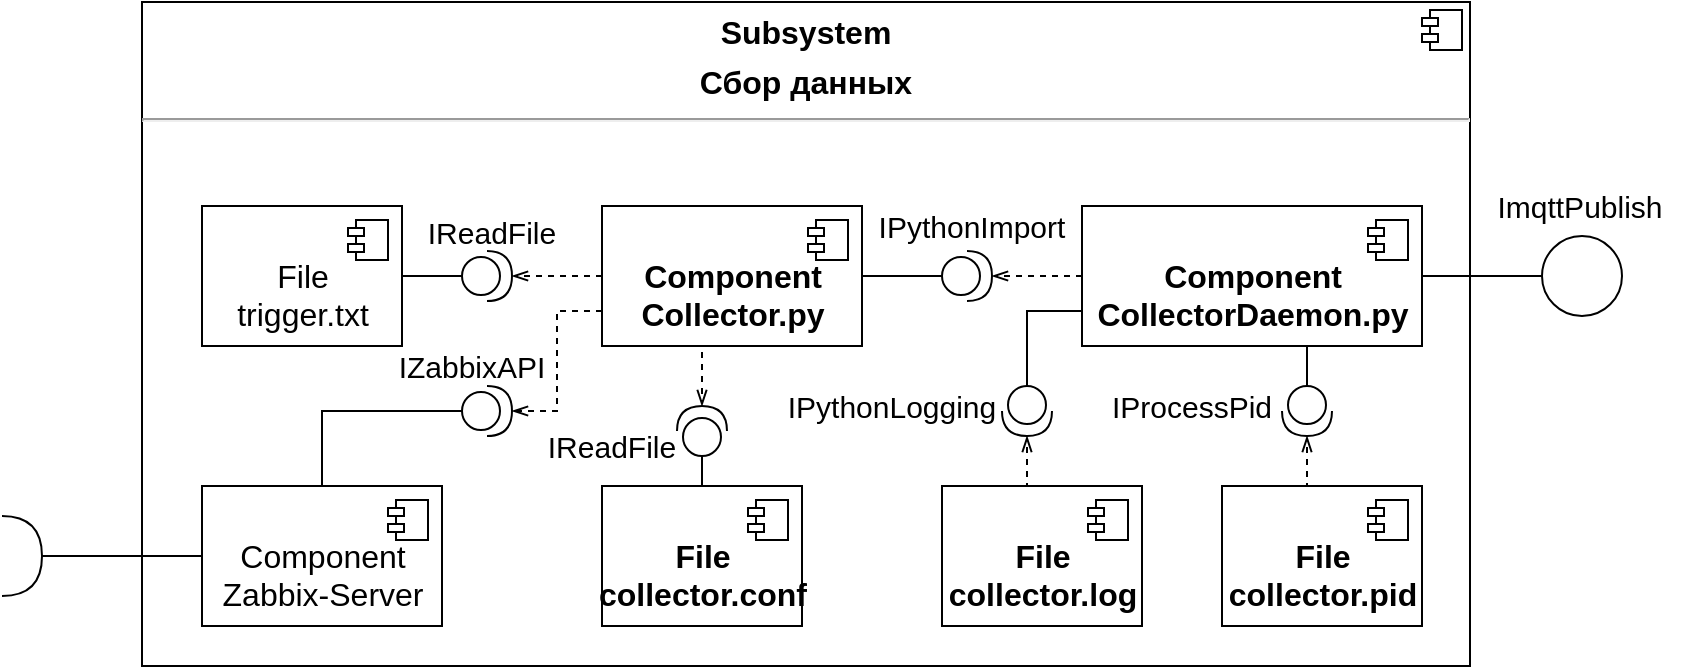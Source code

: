 <mxfile version="13.1.3" type="device"><diagram id="fQErcHIvhOHsMg7dpKMp" name="Page-1"><mxGraphModel dx="1709" dy="508" grid="1" gridSize="10" guides="1" tooltips="1" connect="1" arrows="1" fold="1" page="1" pageScale="1" pageWidth="827" pageHeight="1169" math="0" shadow="0"><root><mxCell id="0"/><mxCell id="1" parent="0"/><mxCell id="sian_9XQqZIV3ewMSlZa-1" value="&lt;p style=&quot;margin: 6px 0px 0px ; text-align: center ; font-size: 16px&quot;&gt;&lt;b&gt;&lt;font style=&quot;font-size: 16px&quot;&gt;Subsystem&lt;/font&gt;&lt;/b&gt;&lt;/p&gt;&lt;p style=&quot;margin: 6px 0px 0px ; text-align: center ; font-size: 16px&quot;&gt;&lt;b&gt;&lt;font style=&quot;font-size: 16px&quot;&gt;Сбор данных&lt;/font&gt;&lt;/b&gt;&lt;/p&gt;&lt;hr style=&quot;font-size: 16px&quot;&gt;&lt;p style=&quot;margin: 0px 0px 0px 8px ; font-size: 16px&quot;&gt;&lt;br&gt;&lt;/p&gt;" style="align=left;overflow=fill;html=1;dropTarget=0;" parent="1" vertex="1"><mxGeometry x="30" y="58" width="664" height="332" as="geometry"/></mxCell><mxCell id="sian_9XQqZIV3ewMSlZa-2" value="" style="shape=component;jettyWidth=8;jettyHeight=4;" parent="sian_9XQqZIV3ewMSlZa-1" vertex="1"><mxGeometry x="1" width="20" height="20" relative="1" as="geometry"><mxPoint x="-24" y="4" as="offset"/></mxGeometry></mxCell><mxCell id="sian_9XQqZIV3ewMSlZa-46" style="edgeStyle=orthogonalEdgeStyle;rounded=0;orthogonalLoop=1;jettySize=auto;html=1;exitX=0.5;exitY=0;exitDx=0;exitDy=0;entryX=0;entryY=0.5;entryDx=0;entryDy=0;entryPerimeter=0;endArrow=none;endFill=0;" parent="1" source="sian_9XQqZIV3ewMSlZa-9" target="sian_9XQqZIV3ewMSlZa-31" edge="1"><mxGeometry relative="1" as="geometry"/></mxCell><mxCell id="sian_9XQqZIV3ewMSlZa-9" value="&lt;b style=&quot;font-size: 16px&quot;&gt;&lt;br&gt;File&lt;br&gt;collector.conf&lt;br&gt;&lt;/b&gt;" style="html=1;dropTarget=0;" parent="1" vertex="1"><mxGeometry x="260" y="300" width="100" height="70" as="geometry"/></mxCell><mxCell id="sian_9XQqZIV3ewMSlZa-10" value="" style="shape=component;jettyWidth=8;jettyHeight=4;" parent="sian_9XQqZIV3ewMSlZa-9" vertex="1"><mxGeometry x="1" width="20" height="20" relative="1" as="geometry"><mxPoint x="-27" y="7" as="offset"/></mxGeometry></mxCell><mxCell id="sian_9XQqZIV3ewMSlZa-45" style="edgeStyle=orthogonalEdgeStyle;rounded=0;orthogonalLoop=1;jettySize=auto;html=1;exitX=1;exitY=0.5;exitDx=0;exitDy=0;entryX=0;entryY=0.5;entryDx=0;entryDy=0;entryPerimeter=0;endArrow=none;endFill=0;" parent="1" source="sian_9XQqZIV3ewMSlZa-12" target="sian_9XQqZIV3ewMSlZa-39" edge="1"><mxGeometry relative="1" as="geometry"/></mxCell><mxCell id="sian_9XQqZIV3ewMSlZa-12" value="&lt;font style=&quot;font-size: 16px&quot;&gt;&lt;br&gt;File&lt;br&gt;trigger.txt&lt;/font&gt;" style="html=1;dropTarget=0;" parent="1" vertex="1"><mxGeometry x="60" y="160" width="100" height="70" as="geometry"/></mxCell><mxCell id="sian_9XQqZIV3ewMSlZa-13" value="" style="shape=component;jettyWidth=8;jettyHeight=4;" parent="sian_9XQqZIV3ewMSlZa-12" vertex="1"><mxGeometry x="1" width="20" height="20" relative="1" as="geometry"><mxPoint x="-27" y="7" as="offset"/></mxGeometry></mxCell><mxCell id="sian_9XQqZIV3ewMSlZa-42" style="edgeStyle=orthogonalEdgeStyle;rounded=0;orthogonalLoop=1;jettySize=auto;html=1;exitX=0.5;exitY=0;exitDx=0;exitDy=0;entryX=1;entryY=0.5;entryDx=0;entryDy=0;entryPerimeter=0;dashed=1;endArrow=openThin;endFill=0;" parent="1" source="sian_9XQqZIV3ewMSlZa-14" target="sian_9XQqZIV3ewMSlZa-33" edge="1"><mxGeometry relative="1" as="geometry"/></mxCell><mxCell id="sian_9XQqZIV3ewMSlZa-14" value="&lt;font style=&quot;font-size: 16px&quot;&gt;&lt;br&gt;&lt;/font&gt;&lt;b style=&quot;font-size: 16px&quot;&gt;&lt;font style=&quot;font-size: 16px&quot;&gt;File&lt;br&gt;collector.log&lt;/font&gt;&lt;br&gt;&lt;/b&gt;" style="html=1;dropTarget=0;" parent="1" vertex="1"><mxGeometry x="430" y="300" width="100" height="70" as="geometry"/></mxCell><mxCell id="sian_9XQqZIV3ewMSlZa-15" value="" style="shape=component;jettyWidth=8;jettyHeight=4;" parent="sian_9XQqZIV3ewMSlZa-14" vertex="1"><mxGeometry x="1" width="20" height="20" relative="1" as="geometry"><mxPoint x="-27" y="7" as="offset"/></mxGeometry></mxCell><mxCell id="sian_9XQqZIV3ewMSlZa-43" style="edgeStyle=orthogonalEdgeStyle;rounded=0;orthogonalLoop=1;jettySize=auto;html=1;exitX=0.5;exitY=0;exitDx=0;exitDy=0;entryX=1;entryY=0.5;entryDx=0;entryDy=0;entryPerimeter=0;dashed=1;endArrow=openThin;endFill=0;" parent="1" source="sian_9XQqZIV3ewMSlZa-16" target="sian_9XQqZIV3ewMSlZa-34" edge="1"><mxGeometry relative="1" as="geometry"/></mxCell><mxCell id="sian_9XQqZIV3ewMSlZa-16" value="&lt;b style=&quot;font-size: 16px&quot;&gt;&lt;br&gt;File&lt;br&gt;collector.pid&lt;br&gt;&lt;/b&gt;" style="html=1;dropTarget=0;" parent="1" vertex="1"><mxGeometry x="570" y="300" width="100" height="70" as="geometry"/></mxCell><mxCell id="sian_9XQqZIV3ewMSlZa-17" value="" style="shape=component;jettyWidth=8;jettyHeight=4;" parent="sian_9XQqZIV3ewMSlZa-16" vertex="1"><mxGeometry x="1" width="20" height="20" relative="1" as="geometry"><mxPoint x="-27" y="7" as="offset"/></mxGeometry></mxCell><mxCell id="sian_9XQqZIV3ewMSlZa-35" style="edgeStyle=orthogonalEdgeStyle;rounded=0;orthogonalLoop=1;jettySize=auto;html=1;exitX=0.5;exitY=1;exitDx=0;exitDy=0;entryX=1;entryY=0.5;entryDx=0;entryDy=0;entryPerimeter=0;dashed=1;endArrow=openThin;endFill=0;" parent="1" source="sian_9XQqZIV3ewMSlZa-19" target="sian_9XQqZIV3ewMSlZa-31" edge="1"><mxGeometry relative="1" as="geometry"/></mxCell><mxCell id="sian_9XQqZIV3ewMSlZa-38" style="edgeStyle=orthogonalEdgeStyle;rounded=0;orthogonalLoop=1;jettySize=auto;html=1;exitX=0;exitY=0.75;exitDx=0;exitDy=0;entryX=1;entryY=0.5;entryDx=0;entryDy=0;entryPerimeter=0;dashed=1;endArrow=openThin;endFill=0;" parent="1" source="sian_9XQqZIV3ewMSlZa-19" target="sian_9XQqZIV3ewMSlZa-32" edge="1"><mxGeometry relative="1" as="geometry"/></mxCell><mxCell id="sian_9XQqZIV3ewMSlZa-41" style="edgeStyle=orthogonalEdgeStyle;rounded=0;orthogonalLoop=1;jettySize=auto;html=1;exitX=0;exitY=0.5;exitDx=0;exitDy=0;entryX=1;entryY=0.5;entryDx=0;entryDy=0;entryPerimeter=0;dashed=1;endArrow=openThin;endFill=0;" parent="1" source="sian_9XQqZIV3ewMSlZa-19" target="sian_9XQqZIV3ewMSlZa-39" edge="1"><mxGeometry relative="1" as="geometry"/></mxCell><mxCell id="sian_9XQqZIV3ewMSlZa-47" style="edgeStyle=orthogonalEdgeStyle;rounded=0;orthogonalLoop=1;jettySize=auto;html=1;exitX=1;exitY=0.5;exitDx=0;exitDy=0;entryX=0;entryY=0.5;entryDx=0;entryDy=0;entryPerimeter=0;endArrow=none;endFill=0;" parent="1" source="sian_9XQqZIV3ewMSlZa-19" target="sian_9XQqZIV3ewMSlZa-26" edge="1"><mxGeometry relative="1" as="geometry"/></mxCell><mxCell id="sian_9XQqZIV3ewMSlZa-19" value="&lt;font style=&quot;font-size: 16px&quot;&gt;&lt;br&gt;&lt;/font&gt;&lt;b style=&quot;font-size: 16px&quot;&gt;&lt;font style=&quot;font-size: 16px&quot;&gt;Component&lt;br&gt;Collector.py&lt;/font&gt;&lt;br&gt;&lt;/b&gt;" style="html=1;dropTarget=0;" parent="1" vertex="1"><mxGeometry x="260" y="160" width="130" height="70" as="geometry"/></mxCell><mxCell id="sian_9XQqZIV3ewMSlZa-20" value="" style="shape=component;jettyWidth=8;jettyHeight=4;" parent="sian_9XQqZIV3ewMSlZa-19" vertex="1"><mxGeometry x="1" width="20" height="20" relative="1" as="geometry"><mxPoint x="-27" y="7" as="offset"/></mxGeometry></mxCell><mxCell id="sian_9XQqZIV3ewMSlZa-30" style="edgeStyle=orthogonalEdgeStyle;rounded=0;orthogonalLoop=1;jettySize=auto;html=1;exitX=0;exitY=0.5;exitDx=0;exitDy=0;entryX=1;entryY=0.5;entryDx=0;entryDy=0;entryPerimeter=0;dashed=1;endArrow=openThin;endFill=0;" parent="1" source="sian_9XQqZIV3ewMSlZa-21" target="sian_9XQqZIV3ewMSlZa-26" edge="1"><mxGeometry relative="1" as="geometry"/></mxCell><mxCell id="sian_9XQqZIV3ewMSlZa-62" style="edgeStyle=orthogonalEdgeStyle;rounded=0;orthogonalLoop=1;jettySize=auto;html=1;exitX=1;exitY=0.5;exitDx=0;exitDy=0;entryX=0;entryY=0.5;entryDx=0;entryDy=0;endArrow=none;endFill=0;" parent="1" source="sian_9XQqZIV3ewMSlZa-21" target="sian_9XQqZIV3ewMSlZa-61" edge="1"><mxGeometry relative="1" as="geometry"/></mxCell><mxCell id="sian_9XQqZIV3ewMSlZa-21" value="&lt;b style=&quot;font-size: 16px&quot;&gt;&lt;br&gt;Component&lt;br&gt;CollectorDaemon.py&lt;br&gt;&lt;/b&gt;" style="html=1;dropTarget=0;" parent="1" vertex="1"><mxGeometry x="500" y="160" width="170" height="70" as="geometry"/></mxCell><mxCell id="sian_9XQqZIV3ewMSlZa-22" value="" style="shape=component;jettyWidth=8;jettyHeight=4;" parent="sian_9XQqZIV3ewMSlZa-21" vertex="1"><mxGeometry x="1" width="20" height="20" relative="1" as="geometry"><mxPoint x="-27" y="7" as="offset"/></mxGeometry></mxCell><mxCell id="sian_9XQqZIV3ewMSlZa-44" style="edgeStyle=orthogonalEdgeStyle;rounded=0;orthogonalLoop=1;jettySize=auto;html=1;exitX=0.5;exitY=0;exitDx=0;exitDy=0;entryX=0;entryY=0.5;entryDx=0;entryDy=0;entryPerimeter=0;endArrow=none;endFill=0;" parent="1" source="sian_9XQqZIV3ewMSlZa-23" target="sian_9XQqZIV3ewMSlZa-32" edge="1"><mxGeometry relative="1" as="geometry"/></mxCell><mxCell id="sian_9XQqZIV3ewMSlZa-65" style="edgeStyle=orthogonalEdgeStyle;rounded=0;orthogonalLoop=1;jettySize=auto;html=1;exitX=0;exitY=0.5;exitDx=0;exitDy=0;entryX=1;entryY=0.5;entryDx=0;entryDy=0;entryPerimeter=0;endArrow=none;endFill=0;" parent="1" source="sian_9XQqZIV3ewMSlZa-23" target="sian_9XQqZIV3ewMSlZa-64" edge="1"><mxGeometry relative="1" as="geometry"/></mxCell><mxCell id="sian_9XQqZIV3ewMSlZa-23" value="&lt;font style=&quot;font-size: 16px&quot;&gt;&lt;br&gt;Component&lt;br&gt;Zabbix-Server&lt;/font&gt;" style="html=1;dropTarget=0;" parent="1" vertex="1"><mxGeometry x="60" y="300" width="120" height="70" as="geometry"/></mxCell><mxCell id="sian_9XQqZIV3ewMSlZa-24" value="" style="shape=component;jettyWidth=8;jettyHeight=4;" parent="sian_9XQqZIV3ewMSlZa-23" vertex="1"><mxGeometry x="1" width="20" height="20" relative="1" as="geometry"><mxPoint x="-27" y="7" as="offset"/></mxGeometry></mxCell><mxCell id="sian_9XQqZIV3ewMSlZa-26" value="" style="shape=providedRequiredInterface;html=1;verticalLabelPosition=bottom;" parent="1" vertex="1"><mxGeometry x="430" y="182.5" width="25" height="25" as="geometry"/></mxCell><mxCell id="sian_9XQqZIV3ewMSlZa-31" value="" style="shape=providedRequiredInterface;html=1;verticalLabelPosition=bottom;rotation=-90;" parent="1" vertex="1"><mxGeometry x="297.5" y="260" width="25" height="25" as="geometry"/></mxCell><mxCell id="sian_9XQqZIV3ewMSlZa-32" value="" style="shape=providedRequiredInterface;html=1;verticalLabelPosition=bottom;" parent="1" vertex="1"><mxGeometry x="190" y="250" width="25" height="25" as="geometry"/></mxCell><mxCell id="sian_9XQqZIV3ewMSlZa-49" style="edgeStyle=orthogonalEdgeStyle;rounded=0;orthogonalLoop=1;jettySize=auto;html=1;exitX=0;exitY=0.5;exitDx=0;exitDy=0;exitPerimeter=0;entryX=0;entryY=0.75;entryDx=0;entryDy=0;endArrow=none;endFill=0;" parent="1" source="sian_9XQqZIV3ewMSlZa-33" target="sian_9XQqZIV3ewMSlZa-21" edge="1"><mxGeometry relative="1" as="geometry"><Array as="points"><mxPoint x="472" y="213"/></Array></mxGeometry></mxCell><mxCell id="sian_9XQqZIV3ewMSlZa-33" value="" style="shape=providedRequiredInterface;html=1;verticalLabelPosition=bottom;rotation=90;" parent="1" vertex="1"><mxGeometry x="460" y="250" width="25" height="25" as="geometry"/></mxCell><mxCell id="sian_9XQqZIV3ewMSlZa-50" style="edgeStyle=orthogonalEdgeStyle;rounded=0;orthogonalLoop=1;jettySize=auto;html=1;exitX=0;exitY=0.5;exitDx=0;exitDy=0;exitPerimeter=0;entryX=0.75;entryY=1;entryDx=0;entryDy=0;endArrow=none;endFill=0;" parent="1" source="sian_9XQqZIV3ewMSlZa-34" target="sian_9XQqZIV3ewMSlZa-21" edge="1"><mxGeometry relative="1" as="geometry"><Array as="points"><mxPoint x="613" y="230"/></Array></mxGeometry></mxCell><mxCell id="sian_9XQqZIV3ewMSlZa-34" value="" style="shape=providedRequiredInterface;html=1;verticalLabelPosition=bottom;rotation=90;" parent="1" vertex="1"><mxGeometry x="600" y="250" width="25" height="25" as="geometry"/></mxCell><mxCell id="sian_9XQqZIV3ewMSlZa-39" value="" style="shape=providedRequiredInterface;html=1;verticalLabelPosition=bottom;" parent="1" vertex="1"><mxGeometry x="190" y="182.5" width="25" height="25" as="geometry"/></mxCell><mxCell id="sian_9XQqZIV3ewMSlZa-51" value="&lt;font style=&quot;font-size: 15px&quot;&gt;IReadFile&lt;/font&gt;" style="text;html=1;strokeColor=none;fillColor=none;align=center;verticalAlign=middle;whiteSpace=wrap;rounded=0;" parent="1" vertex="1"><mxGeometry x="150" y="162.5" width="110" height="20" as="geometry"/></mxCell><mxCell id="sian_9XQqZIV3ewMSlZa-54" value="&lt;font style=&quot;font-size: 15px&quot;&gt;IZabbixAPI&lt;/font&gt;" style="text;html=1;strokeColor=none;fillColor=none;align=center;verticalAlign=middle;whiteSpace=wrap;rounded=0;" parent="1" vertex="1"><mxGeometry x="140" y="230" width="110" height="20" as="geometry"/></mxCell><mxCell id="sian_9XQqZIV3ewMSlZa-56" value="&lt;font style=&quot;font-size: 15px&quot;&gt;IReadFile&lt;/font&gt;" style="text;html=1;strokeColor=none;fillColor=none;align=center;verticalAlign=middle;whiteSpace=wrap;rounded=0;" parent="1" vertex="1"><mxGeometry x="210" y="270" width="110" height="20" as="geometry"/></mxCell><mxCell id="sian_9XQqZIV3ewMSlZa-57" value="&lt;span style=&quot;font-size: 15px&quot;&gt;IPythonImport&lt;/span&gt;" style="text;html=1;strokeColor=none;fillColor=none;align=center;verticalAlign=middle;whiteSpace=wrap;rounded=0;" parent="1" vertex="1"><mxGeometry x="390" y="160" width="110" height="20" as="geometry"/></mxCell><mxCell id="sian_9XQqZIV3ewMSlZa-58" value="&lt;font style=&quot;font-size: 15px&quot;&gt;IPythonLogging&lt;/font&gt;" style="text;html=1;strokeColor=none;fillColor=none;align=center;verticalAlign=middle;whiteSpace=wrap;rounded=0;" parent="1" vertex="1"><mxGeometry x="350" y="250" width="110" height="20" as="geometry"/></mxCell><mxCell id="sian_9XQqZIV3ewMSlZa-59" value="&lt;font style=&quot;font-size: 15px&quot;&gt;IProcessPid&lt;/font&gt;" style="text;html=1;strokeColor=none;fillColor=none;align=center;verticalAlign=middle;whiteSpace=wrap;rounded=0;" parent="1" vertex="1"><mxGeometry x="500" y="250" width="110" height="20" as="geometry"/></mxCell><mxCell id="sian_9XQqZIV3ewMSlZa-61" value="" style="ellipse;whiteSpace=wrap;html=1;aspect=fixed;" parent="1" vertex="1"><mxGeometry x="730" y="175" width="40" height="40" as="geometry"/></mxCell><mxCell id="sian_9XQqZIV3ewMSlZa-63" value="&lt;span style=&quot;font-size: 15px&quot;&gt;ImqttPublish&lt;/span&gt;" style="text;html=1;strokeColor=none;fillColor=none;align=center;verticalAlign=middle;whiteSpace=wrap;rounded=0;" parent="1" vertex="1"><mxGeometry x="694" y="150" width="110" height="20" as="geometry"/></mxCell><mxCell id="sian_9XQqZIV3ewMSlZa-64" value="" style="shape=requiredInterface;html=1;verticalLabelPosition=bottom;" parent="1" vertex="1"><mxGeometry x="-40" y="315" width="20" height="40" as="geometry"/></mxCell></root></mxGraphModel></diagram></mxfile>